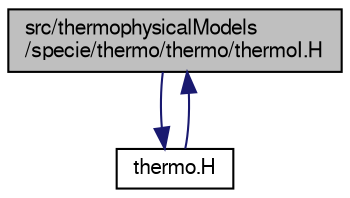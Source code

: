 digraph "src/thermophysicalModels/specie/thermo/thermo/thermoI.H"
{
  bgcolor="transparent";
  edge [fontname="FreeSans",fontsize="10",labelfontname="FreeSans",labelfontsize="10"];
  node [fontname="FreeSans",fontsize="10",shape=record];
  Node0 [label="src/thermophysicalModels\l/specie/thermo/thermo/thermoI.H",height=0.2,width=0.4,color="black", fillcolor="grey75", style="filled", fontcolor="black"];
  Node0 -> Node1 [color="midnightblue",fontsize="10",style="solid",fontname="FreeSans"];
  Node1 [label="thermo.H",height=0.2,width=0.4,color="black",URL="$a16658.html"];
  Node1 -> Node0 [color="midnightblue",fontsize="10",style="solid",fontname="FreeSans"];
}
